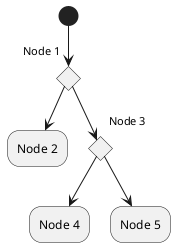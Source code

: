 @startuml
(*) --> if "Node 1" then
  --> "Node 2"
else
  if "Node 3" then
    --> "Node 4"
  else
    --> "Node 5"
  endif
endif

@enduml
